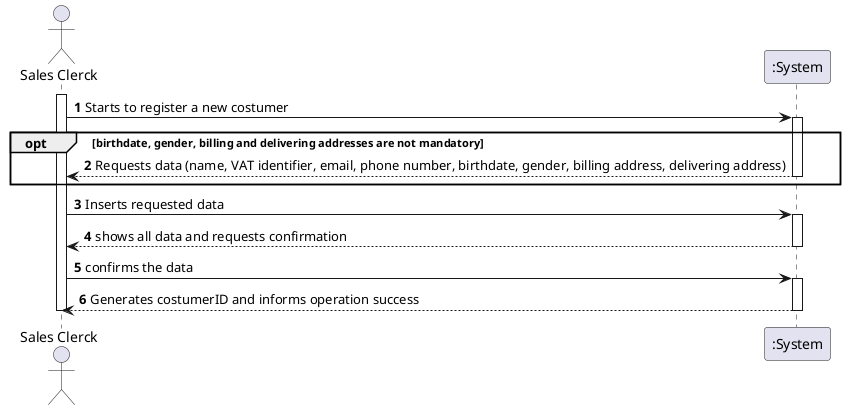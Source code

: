 @startuml
autonumber
actor "Sales Clerck" as SC

activate SC

SC -> ":System" : Starts to register a new costumer
activate ":System"
opt birthdate, gender, billing and delivering addresses are not mandatory
":System" --> SC : Requests data (name, VAT identifier, email, phone number, birthdate, gender, billing address, delivering address)
deactivate ":System"
end opt


SC -> ":System" : Inserts requested data
activate ":System"

":System" --> SC :shows all data and requests confirmation
deactivate ":System"


SC -> ":System" : confirms the data
activate ":System"
":System" --> SC : Generates costumerID and informs operation success
deactivate ":System"

deactivate SC

@enduml